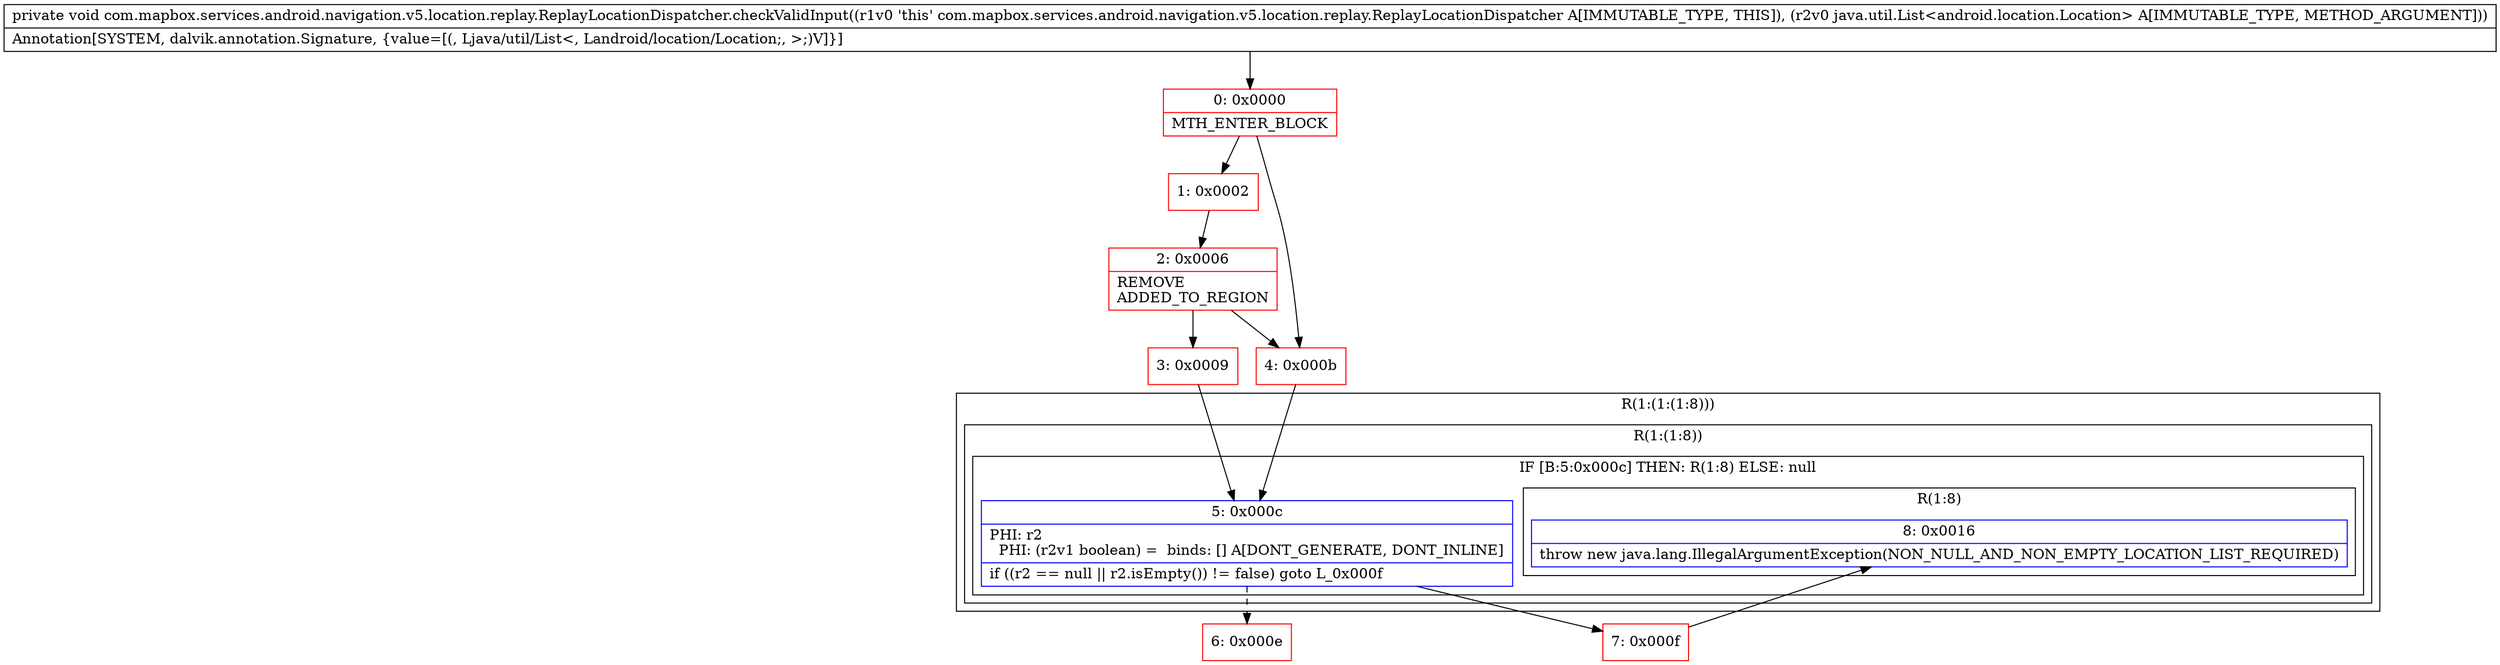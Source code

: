 digraph "CFG forcom.mapbox.services.android.navigation.v5.location.replay.ReplayLocationDispatcher.checkValidInput(Ljava\/util\/List;)V" {
subgraph cluster_Region_895085795 {
label = "R(1:(1:(1:8)))";
node [shape=record,color=blue];
subgraph cluster_Region_548131789 {
label = "R(1:(1:8))";
node [shape=record,color=blue];
subgraph cluster_IfRegion_760628196 {
label = "IF [B:5:0x000c] THEN: R(1:8) ELSE: null";
node [shape=record,color=blue];
Node_5 [shape=record,label="{5\:\ 0x000c|PHI: r2 \l  PHI: (r2v1 boolean) =  binds: [] A[DONT_GENERATE, DONT_INLINE]\l|if ((r2 == null \|\| r2.isEmpty()) != false) goto L_0x000f\l}"];
subgraph cluster_Region_1866782713 {
label = "R(1:8)";
node [shape=record,color=blue];
Node_8 [shape=record,label="{8\:\ 0x0016|throw new java.lang.IllegalArgumentException(NON_NULL_AND_NON_EMPTY_LOCATION_LIST_REQUIRED)\l}"];
}
}
}
}
Node_0 [shape=record,color=red,label="{0\:\ 0x0000|MTH_ENTER_BLOCK\l}"];
Node_1 [shape=record,color=red,label="{1\:\ 0x0002}"];
Node_2 [shape=record,color=red,label="{2\:\ 0x0006|REMOVE\lADDED_TO_REGION\l}"];
Node_3 [shape=record,color=red,label="{3\:\ 0x0009}"];
Node_4 [shape=record,color=red,label="{4\:\ 0x000b}"];
Node_6 [shape=record,color=red,label="{6\:\ 0x000e}"];
Node_7 [shape=record,color=red,label="{7\:\ 0x000f}"];
MethodNode[shape=record,label="{private void com.mapbox.services.android.navigation.v5.location.replay.ReplayLocationDispatcher.checkValidInput((r1v0 'this' com.mapbox.services.android.navigation.v5.location.replay.ReplayLocationDispatcher A[IMMUTABLE_TYPE, THIS]), (r2v0 java.util.List\<android.location.Location\> A[IMMUTABLE_TYPE, METHOD_ARGUMENT]))  | Annotation[SYSTEM, dalvik.annotation.Signature, \{value=[(, Ljava\/util\/List\<, Landroid\/location\/Location;, \>;)V]\}]\l}"];
MethodNode -> Node_0;
Node_5 -> Node_6[style=dashed];
Node_5 -> Node_7;
Node_0 -> Node_1;
Node_0 -> Node_4;
Node_1 -> Node_2;
Node_2 -> Node_3;
Node_2 -> Node_4;
Node_3 -> Node_5;
Node_4 -> Node_5;
Node_7 -> Node_8;
}


